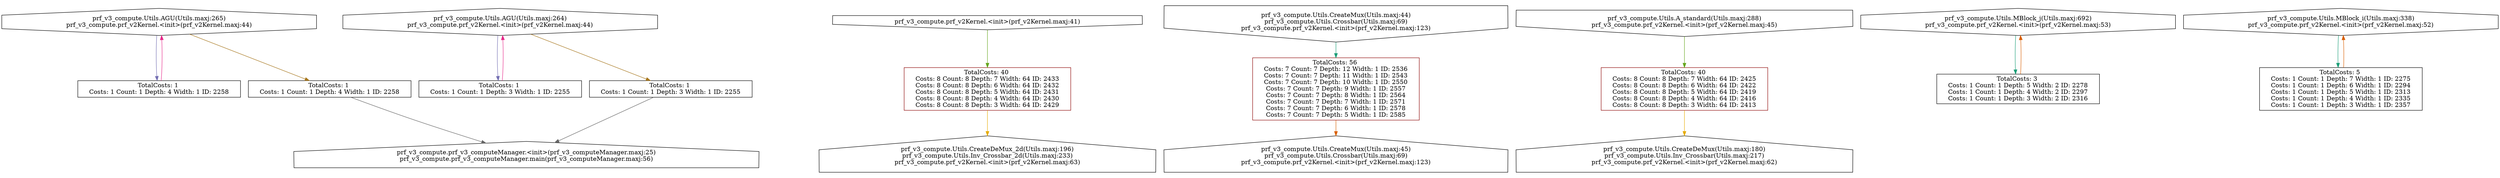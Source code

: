 digraph fifoReportGraph {
	NodeUtils265prf_v2Kernel44prf_v3_computeManager26prf_v3_computeManager56 [shape=hexagon, orientation=90, label="prf_v3_compute.Utils.AGU(Utils.maxj:265)\nprf_v3_compute.prf_v2Kernel.<init>(prf_v2Kernel.maxj:44)\n"];
	Nodeprf_v2Kernel41prf_v3_computeManager26prf_v3_computeManager56 [shape=invhouse, label="prf_v3_compute.prf_v2Kernel.<init>(prf_v2Kernel.maxj:41)\n"];
	NodeUtils44Utils69prf_v2Kernel123prf_v3_computeManager26prf_v3_computeManager56 [shape=invhouse, label="prf_v3_compute.Utils.CreateMux(Utils.maxj:44)\nprf_v3_compute.Utils.Crossbar(Utils.maxj:69)\nprf_v3_compute.prf_v2Kernel.<init>(prf_v2Kernel.maxj:123)\n"];
	NodeUtils264prf_v2Kernel44prf_v3_computeManager26prf_v3_computeManager56 [shape=hexagon, orientation=90, label="prf_v3_compute.Utils.AGU(Utils.maxj:264)\nprf_v3_compute.prf_v2Kernel.<init>(prf_v2Kernel.maxj:44)\n"];
	Nodeprf_v3_computeManager25prf_v3_computeManager56 [shape=house, label="prf_v3_compute.prf_v3_computeManager.<init>(prf_v3_computeManager.maxj:25)\nprf_v3_compute.prf_v3_computeManager.main(prf_v3_computeManager.maxj:56)\n"];
	NodeUtils180Utils217prf_v2Kernel62prf_v3_computeManager26prf_v3_computeManager56 [shape=house, label="prf_v3_compute.Utils.CreateDeMux(Utils.maxj:180)\nprf_v3_compute.Utils.Inv_Crossbar(Utils.maxj:217)\nprf_v3_compute.prf_v2Kernel.<init>(prf_v2Kernel.maxj:62)\n"];
	NodeUtils288prf_v2Kernel45prf_v3_computeManager26prf_v3_computeManager56 [shape=invhouse, label="prf_v3_compute.Utils.A_standard(Utils.maxj:288)\nprf_v3_compute.prf_v2Kernel.<init>(prf_v2Kernel.maxj:45)\n"];
	NodeUtils45Utils69prf_v2Kernel123prf_v3_computeManager26prf_v3_computeManager56 [shape=house, label="prf_v3_compute.Utils.CreateMux(Utils.maxj:45)\nprf_v3_compute.Utils.Crossbar(Utils.maxj:69)\nprf_v3_compute.prf_v2Kernel.<init>(prf_v2Kernel.maxj:123)\n"];
	NodeUtils692prf_v2Kernel53prf_v3_computeManager26prf_v3_computeManager56 [shape=hexagon, orientation=90, label="prf_v3_compute.Utils.MBlock_j(Utils.maxj:692)\nprf_v3_compute.prf_v2Kernel.<init>(prf_v2Kernel.maxj:53)\n"];
	NodeUtils196Utils233prf_v2Kernel63prf_v3_computeManager26prf_v3_computeManager56 [shape=house, label="prf_v3_compute.Utils.CreateDeMux_2d(Utils.maxj:196)\nprf_v3_compute.Utils.Inv_Crossbar_2d(Utils.maxj:233)\nprf_v3_compute.prf_v2Kernel.<init>(prf_v2Kernel.maxj:63)\n"];
	NodeUtils338prf_v2Kernel52prf_v3_computeManager26prf_v3_computeManager56 [shape=hexagon, orientation=90, label="prf_v3_compute.Utils.MBlock_i(Utils.maxj:338)\nprf_v3_compute.prf_v2Kernel.<init>(prf_v2Kernel.maxj:52)\n"];
	NodeUtils692prf_v2Kernel53prf_v3_computeManager26prf_v3_computeManager56NodeUtils692prf_v2Kernel53prf_v3_computeManager26prf_v3_computeManager56FIFO [shape=box, label="TotalCosts: 3 \n    Costs: 1 Count: 1 Depth: 5 Width: 2 ID: 2278    \n    Costs: 1 Count: 1 Depth: 4 Width: 2 ID: 2297    \n    Costs: 1 Count: 1 Depth: 3 Width: 2 ID: 2316    \n"];
	NodeUtils265prf_v2Kernel44prf_v3_computeManager26prf_v3_computeManager56NodeUtils265prf_v2Kernel44prf_v3_computeManager26prf_v3_computeManager56FIFO [shape=box, label="TotalCosts: 1 \n    Costs: 1 Count: 1 Depth: 4 Width: 1 ID: 2258    \n"];
	Nodeprf_v2Kernel41prf_v3_computeManager26prf_v3_computeManager56NodeUtils196Utils233prf_v2Kernel63prf_v3_computeManager26prf_v3_computeManager56FIFO [shape=box, color=darkred, label="TotalCosts: 40 \n    Costs: 8 Count: 8 Depth: 7 Width: 64 ID: 2433    \n    Costs: 8 Count: 8 Depth: 6 Width: 64 ID: 2432    \n    Costs: 8 Count: 8 Depth: 5 Width: 64 ID: 2431    \n    Costs: 8 Count: 8 Depth: 4 Width: 64 ID: 2430    \n    Costs: 8 Count: 8 Depth: 3 Width: 64 ID: 2429    \n"];
	NodeUtils265prf_v2Kernel44prf_v3_computeManager26prf_v3_computeManager56Nodeprf_v3_computeManager25prf_v3_computeManager56FIFO [shape=box, label="TotalCosts: 1 \n    Costs: 1 Count: 1 Depth: 4 Width: 1 ID: 2258    \n"];
	NodeUtils44Utils69prf_v2Kernel123prf_v3_computeManager26prf_v3_computeManager56NodeUtils45Utils69prf_v2Kernel123prf_v3_computeManager26prf_v3_computeManager56FIFO [shape=box, color=darkred, label="TotalCosts: 56 \n    Costs: 7 Count: 7 Depth: 12 Width: 1 ID: 2536    \n    Costs: 7 Count: 7 Depth: 11 Width: 1 ID: 2543    \n    Costs: 7 Count: 7 Depth: 10 Width: 1 ID: 2550    \n    Costs: 7 Count: 7 Depth: 9 Width: 1 ID: 2557    \n    Costs: 7 Count: 7 Depth: 8 Width: 1 ID: 2564    \n    Costs: 7 Count: 7 Depth: 7 Width: 1 ID: 2571    \n    Costs: 7 Count: 7 Depth: 6 Width: 1 ID: 2578    \n    Costs: 7 Count: 7 Depth: 5 Width: 1 ID: 2585    \n"];
	NodeUtils264prf_v2Kernel44prf_v3_computeManager26prf_v3_computeManager56NodeUtils264prf_v2Kernel44prf_v3_computeManager26prf_v3_computeManager56FIFO [shape=box, label="TotalCosts: 1 \n    Costs: 1 Count: 1 Depth: 3 Width: 1 ID: 2255    \n"];
	NodeUtils288prf_v2Kernel45prf_v3_computeManager26prf_v3_computeManager56NodeUtils180Utils217prf_v2Kernel62prf_v3_computeManager26prf_v3_computeManager56FIFO [shape=box, color=darkred, label="TotalCosts: 40 \n    Costs: 8 Count: 8 Depth: 7 Width: 64 ID: 2425    \n    Costs: 8 Count: 8 Depth: 6 Width: 64 ID: 2422    \n    Costs: 8 Count: 8 Depth: 5 Width: 64 ID: 2419    \n    Costs: 8 Count: 8 Depth: 4 Width: 64 ID: 2416    \n    Costs: 8 Count: 8 Depth: 3 Width: 64 ID: 2413    \n"];
	NodeUtils264prf_v2Kernel44prf_v3_computeManager26prf_v3_computeManager56Nodeprf_v3_computeManager25prf_v3_computeManager56FIFO [shape=box, label="TotalCosts: 1 \n    Costs: 1 Count: 1 Depth: 3 Width: 1 ID: 2255    \n"];
	NodeUtils338prf_v2Kernel52prf_v3_computeManager26prf_v3_computeManager56NodeUtils338prf_v2Kernel52prf_v3_computeManager26prf_v3_computeManager56FIFO [shape=box, label="TotalCosts: 5 \n    Costs: 1 Count: 1 Depth: 7 Width: 1 ID: 2275    \n    Costs: 1 Count: 1 Depth: 6 Width: 1 ID: 2294    \n    Costs: 1 Count: 1 Depth: 5 Width: 1 ID: 2313    \n    Costs: 1 Count: 1 Depth: 4 Width: 1 ID: 2335    \n    Costs: 1 Count: 1 Depth: 3 Width: 1 ID: 2357    \n"];
	NodeUtils692prf_v2Kernel53prf_v3_computeManager26prf_v3_computeManager56 -> NodeUtils692prf_v2Kernel53prf_v3_computeManager26prf_v3_computeManager56NodeUtils692prf_v2Kernel53prf_v3_computeManager26prf_v3_computeManager56FIFO[color="/dark28/1"]
	NodeUtils692prf_v2Kernel53prf_v3_computeManager26prf_v3_computeManager56NodeUtils692prf_v2Kernel53prf_v3_computeManager26prf_v3_computeManager56FIFO -> NodeUtils692prf_v2Kernel53prf_v3_computeManager26prf_v3_computeManager56[color="/dark28/2"]
	NodeUtils265prf_v2Kernel44prf_v3_computeManager26prf_v3_computeManager56 -> NodeUtils265prf_v2Kernel44prf_v3_computeManager26prf_v3_computeManager56NodeUtils265prf_v2Kernel44prf_v3_computeManager26prf_v3_computeManager56FIFO[color="/dark28/3"]
	NodeUtils265prf_v2Kernel44prf_v3_computeManager26prf_v3_computeManager56NodeUtils265prf_v2Kernel44prf_v3_computeManager26prf_v3_computeManager56FIFO -> NodeUtils265prf_v2Kernel44prf_v3_computeManager26prf_v3_computeManager56[color="/dark28/4"]
	Nodeprf_v2Kernel41prf_v3_computeManager26prf_v3_computeManager56 -> Nodeprf_v2Kernel41prf_v3_computeManager26prf_v3_computeManager56NodeUtils196Utils233prf_v2Kernel63prf_v3_computeManager26prf_v3_computeManager56FIFO[color="/dark28/5"]
	Nodeprf_v2Kernel41prf_v3_computeManager26prf_v3_computeManager56NodeUtils196Utils233prf_v2Kernel63prf_v3_computeManager26prf_v3_computeManager56FIFO -> NodeUtils196Utils233prf_v2Kernel63prf_v3_computeManager26prf_v3_computeManager56[color="/dark28/6"]
	NodeUtils265prf_v2Kernel44prf_v3_computeManager26prf_v3_computeManager56 -> NodeUtils265prf_v2Kernel44prf_v3_computeManager26prf_v3_computeManager56Nodeprf_v3_computeManager25prf_v3_computeManager56FIFO[color="/dark28/7"]
	NodeUtils265prf_v2Kernel44prf_v3_computeManager26prf_v3_computeManager56Nodeprf_v3_computeManager25prf_v3_computeManager56FIFO -> Nodeprf_v3_computeManager25prf_v3_computeManager56[color="/dark28/8"]
	NodeUtils44Utils69prf_v2Kernel123prf_v3_computeManager26prf_v3_computeManager56 -> NodeUtils44Utils69prf_v2Kernel123prf_v3_computeManager26prf_v3_computeManager56NodeUtils45Utils69prf_v2Kernel123prf_v3_computeManager26prf_v3_computeManager56FIFO[color="/dark28/1"]
	NodeUtils44Utils69prf_v2Kernel123prf_v3_computeManager26prf_v3_computeManager56NodeUtils45Utils69prf_v2Kernel123prf_v3_computeManager26prf_v3_computeManager56FIFO -> NodeUtils45Utils69prf_v2Kernel123prf_v3_computeManager26prf_v3_computeManager56[color="/dark28/2"]
	NodeUtils264prf_v2Kernel44prf_v3_computeManager26prf_v3_computeManager56 -> NodeUtils264prf_v2Kernel44prf_v3_computeManager26prf_v3_computeManager56NodeUtils264prf_v2Kernel44prf_v3_computeManager26prf_v3_computeManager56FIFO[color="/dark28/3"]
	NodeUtils264prf_v2Kernel44prf_v3_computeManager26prf_v3_computeManager56NodeUtils264prf_v2Kernel44prf_v3_computeManager26prf_v3_computeManager56FIFO -> NodeUtils264prf_v2Kernel44prf_v3_computeManager26prf_v3_computeManager56[color="/dark28/4"]
	NodeUtils288prf_v2Kernel45prf_v3_computeManager26prf_v3_computeManager56 -> NodeUtils288prf_v2Kernel45prf_v3_computeManager26prf_v3_computeManager56NodeUtils180Utils217prf_v2Kernel62prf_v3_computeManager26prf_v3_computeManager56FIFO[color="/dark28/5"]
	NodeUtils288prf_v2Kernel45prf_v3_computeManager26prf_v3_computeManager56NodeUtils180Utils217prf_v2Kernel62prf_v3_computeManager26prf_v3_computeManager56FIFO -> NodeUtils180Utils217prf_v2Kernel62prf_v3_computeManager26prf_v3_computeManager56[color="/dark28/6"]
	NodeUtils264prf_v2Kernel44prf_v3_computeManager26prf_v3_computeManager56 -> NodeUtils264prf_v2Kernel44prf_v3_computeManager26prf_v3_computeManager56Nodeprf_v3_computeManager25prf_v3_computeManager56FIFO[color="/dark28/7"]
	NodeUtils264prf_v2Kernel44prf_v3_computeManager26prf_v3_computeManager56Nodeprf_v3_computeManager25prf_v3_computeManager56FIFO -> Nodeprf_v3_computeManager25prf_v3_computeManager56[color="/dark28/8"]
	NodeUtils338prf_v2Kernel52prf_v3_computeManager26prf_v3_computeManager56 -> NodeUtils338prf_v2Kernel52prf_v3_computeManager26prf_v3_computeManager56NodeUtils338prf_v2Kernel52prf_v3_computeManager26prf_v3_computeManager56FIFO[color="/dark28/1"]
	NodeUtils338prf_v2Kernel52prf_v3_computeManager26prf_v3_computeManager56NodeUtils338prf_v2Kernel52prf_v3_computeManager26prf_v3_computeManager56FIFO -> NodeUtils338prf_v2Kernel52prf_v3_computeManager26prf_v3_computeManager56[color="/dark28/2"]
}
